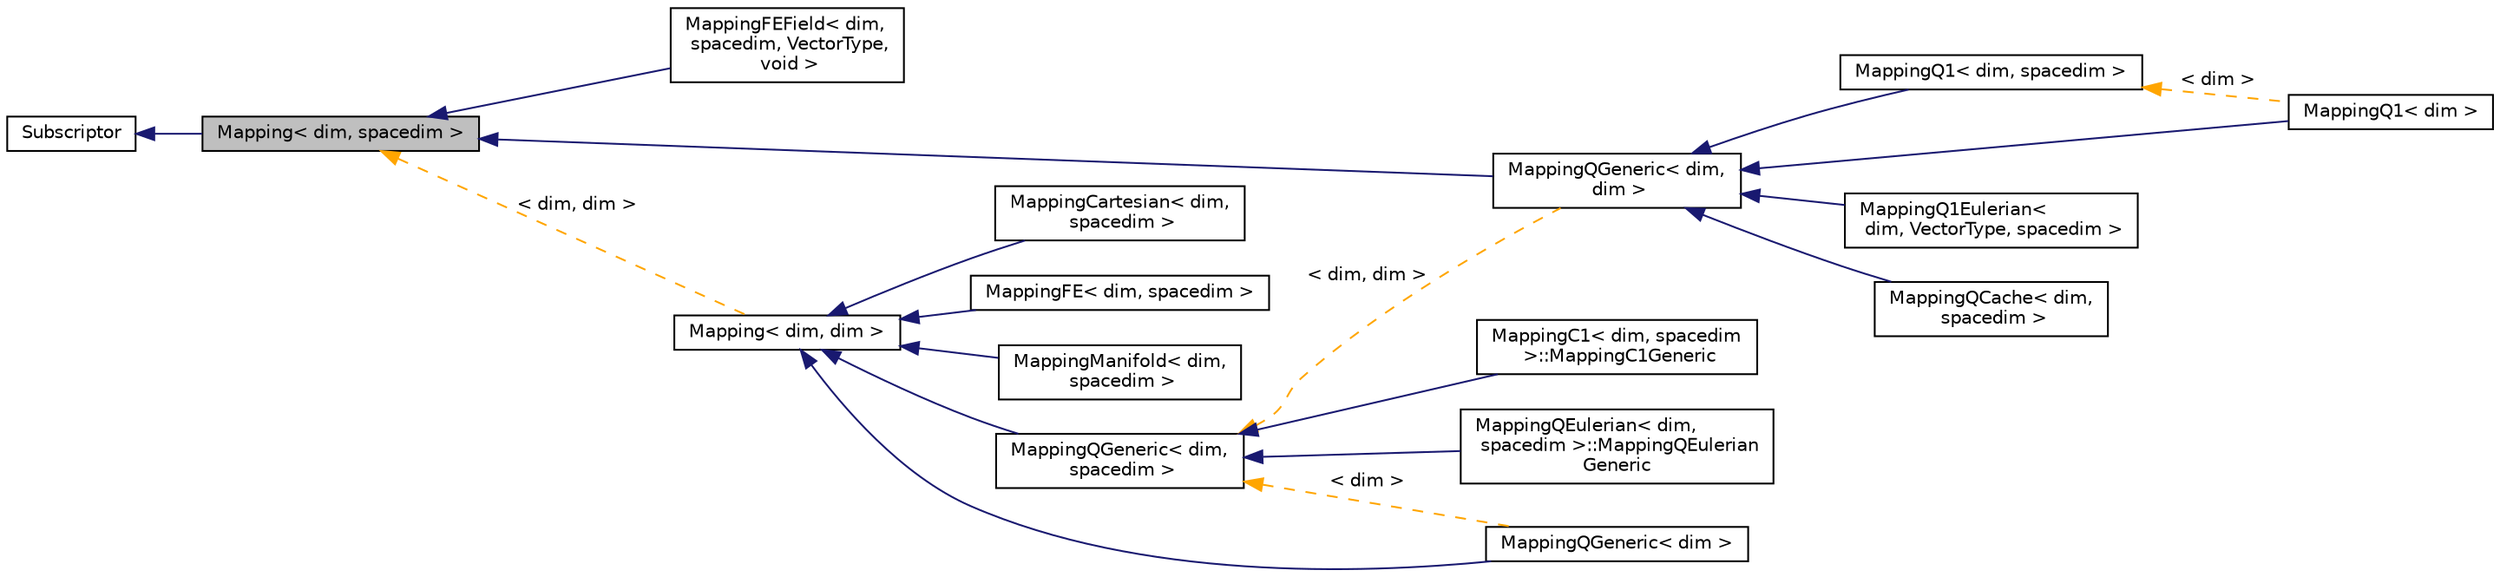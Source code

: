 digraph "Mapping&lt; dim, spacedim &gt;"
{
 // LATEX_PDF_SIZE
  edge [fontname="Helvetica",fontsize="10",labelfontname="Helvetica",labelfontsize="10"];
  node [fontname="Helvetica",fontsize="10",shape=record];
  rankdir="LR";
  Node1 [label="Mapping\< dim, spacedim \>",height=0.2,width=0.4,color="black", fillcolor="grey75", style="filled", fontcolor="black",tooltip="Abstract base class for mapping classes. This class declares the interface for the functionality to d..."];
  Node2 -> Node1 [dir="back",color="midnightblue",fontsize="10",style="solid",fontname="Helvetica"];
  Node2 [label="Subscriptor",height=0.2,width=0.4,color="black", fillcolor="white", style="filled",URL="$classSubscriptor.html",tooltip=" "];
  Node1 -> Node3 [dir="back",color="midnightblue",fontsize="10",style="solid",fontname="Helvetica"];
  Node3 [label="MappingFEField\< dim,\l spacedim, VectorType,\l void \>",height=0.2,width=0.4,color="black", fillcolor="white", style="filled",URL="$classMappingFEField_3_01dim_00_01spacedim_00_01VectorType_00_01void_01_4.html",tooltip=" "];
  Node1 -> Node4 [dir="back",color="midnightblue",fontsize="10",style="solid",fontname="Helvetica"];
  Node4 [label="MappingQGeneric\< dim,\l dim \>",height=0.2,width=0.4,color="black", fillcolor="white", style="filled",URL="$classMappingQGeneric.html",tooltip=" "];
  Node4 -> Node5 [dir="back",color="midnightblue",fontsize="10",style="solid",fontname="Helvetica"];
  Node5 [label="MappingQ1\< dim, spacedim \>",height=0.2,width=0.4,color="black", fillcolor="white", style="filled",URL="$classMappingQ1.html",tooltip=" "];
  Node5 -> Node6 [dir="back",color="orange",fontsize="10",style="dashed",label=" \< dim \>" ,fontname="Helvetica"];
  Node6 [label="MappingQ1\< dim \>",height=0.2,width=0.4,color="black", fillcolor="white", style="filled",URL="$classMappingQ1.html",tooltip=" "];
  Node4 -> Node6 [dir="back",color="midnightblue",fontsize="10",style="solid",fontname="Helvetica"];
  Node4 -> Node7 [dir="back",color="midnightblue",fontsize="10",style="solid",fontname="Helvetica"];
  Node7 [label="MappingQ1Eulerian\<\l dim, VectorType, spacedim \>",height=0.2,width=0.4,color="black", fillcolor="white", style="filled",URL="$classMappingQ1Eulerian.html",tooltip=" "];
  Node4 -> Node8 [dir="back",color="midnightblue",fontsize="10",style="solid",fontname="Helvetica"];
  Node8 [label="MappingQCache\< dim,\l spacedim \>",height=0.2,width=0.4,color="black", fillcolor="white", style="filled",URL="$classMappingQCache.html",tooltip=" "];
  Node1 -> Node9 [dir="back",color="orange",fontsize="10",style="dashed",label=" \< dim, dim \>" ,fontname="Helvetica"];
  Node9 [label="Mapping\< dim, dim \>",height=0.2,width=0.4,color="black", fillcolor="white", style="filled",URL="$classMapping.html",tooltip=" "];
  Node9 -> Node10 [dir="back",color="midnightblue",fontsize="10",style="solid",fontname="Helvetica"];
  Node10 [label="MappingCartesian\< dim,\l spacedim \>",height=0.2,width=0.4,color="black", fillcolor="white", style="filled",URL="$classMappingCartesian.html",tooltip=" "];
  Node9 -> Node11 [dir="back",color="midnightblue",fontsize="10",style="solid",fontname="Helvetica"];
  Node11 [label="MappingFE\< dim, spacedim \>",height=0.2,width=0.4,color="black", fillcolor="white", style="filled",URL="$classMappingFE.html",tooltip=" "];
  Node9 -> Node12 [dir="back",color="midnightblue",fontsize="10",style="solid",fontname="Helvetica"];
  Node12 [label="MappingManifold\< dim,\l spacedim \>",height=0.2,width=0.4,color="black", fillcolor="white", style="filled",URL="$classMappingManifold.html",tooltip=" "];
  Node9 -> Node13 [dir="back",color="midnightblue",fontsize="10",style="solid",fontname="Helvetica"];
  Node13 [label="MappingQGeneric\< dim,\l spacedim \>",height=0.2,width=0.4,color="black", fillcolor="white", style="filled",URL="$classMappingQGeneric.html",tooltip=" "];
  Node13 -> Node14 [dir="back",color="midnightblue",fontsize="10",style="solid",fontname="Helvetica"];
  Node14 [label="MappingC1\< dim, spacedim\l \>::MappingC1Generic",height=0.2,width=0.4,color="black", fillcolor="white", style="filled",URL="$classMappingC1_1_1MappingC1Generic.html",tooltip=" "];
  Node13 -> Node15 [dir="back",color="midnightblue",fontsize="10",style="solid",fontname="Helvetica"];
  Node15 [label="MappingQEulerian\< dim,\l spacedim \>::MappingQEulerian\lGeneric",height=0.2,width=0.4,color="black", fillcolor="white", style="filled",URL="$classMappingQEulerian_1_1MappingQEulerianGeneric.html",tooltip=" "];
  Node13 -> Node4 [dir="back",color="orange",fontsize="10",style="dashed",label=" \< dim, dim \>" ,fontname="Helvetica"];
  Node13 -> Node16 [dir="back",color="orange",fontsize="10",style="dashed",label=" \< dim \>" ,fontname="Helvetica"];
  Node16 [label="MappingQGeneric\< dim \>",height=0.2,width=0.4,color="black", fillcolor="white", style="filled",URL="$classMappingQGeneric.html",tooltip=" "];
  Node9 -> Node16 [dir="back",color="midnightblue",fontsize="10",style="solid",fontname="Helvetica"];
}
